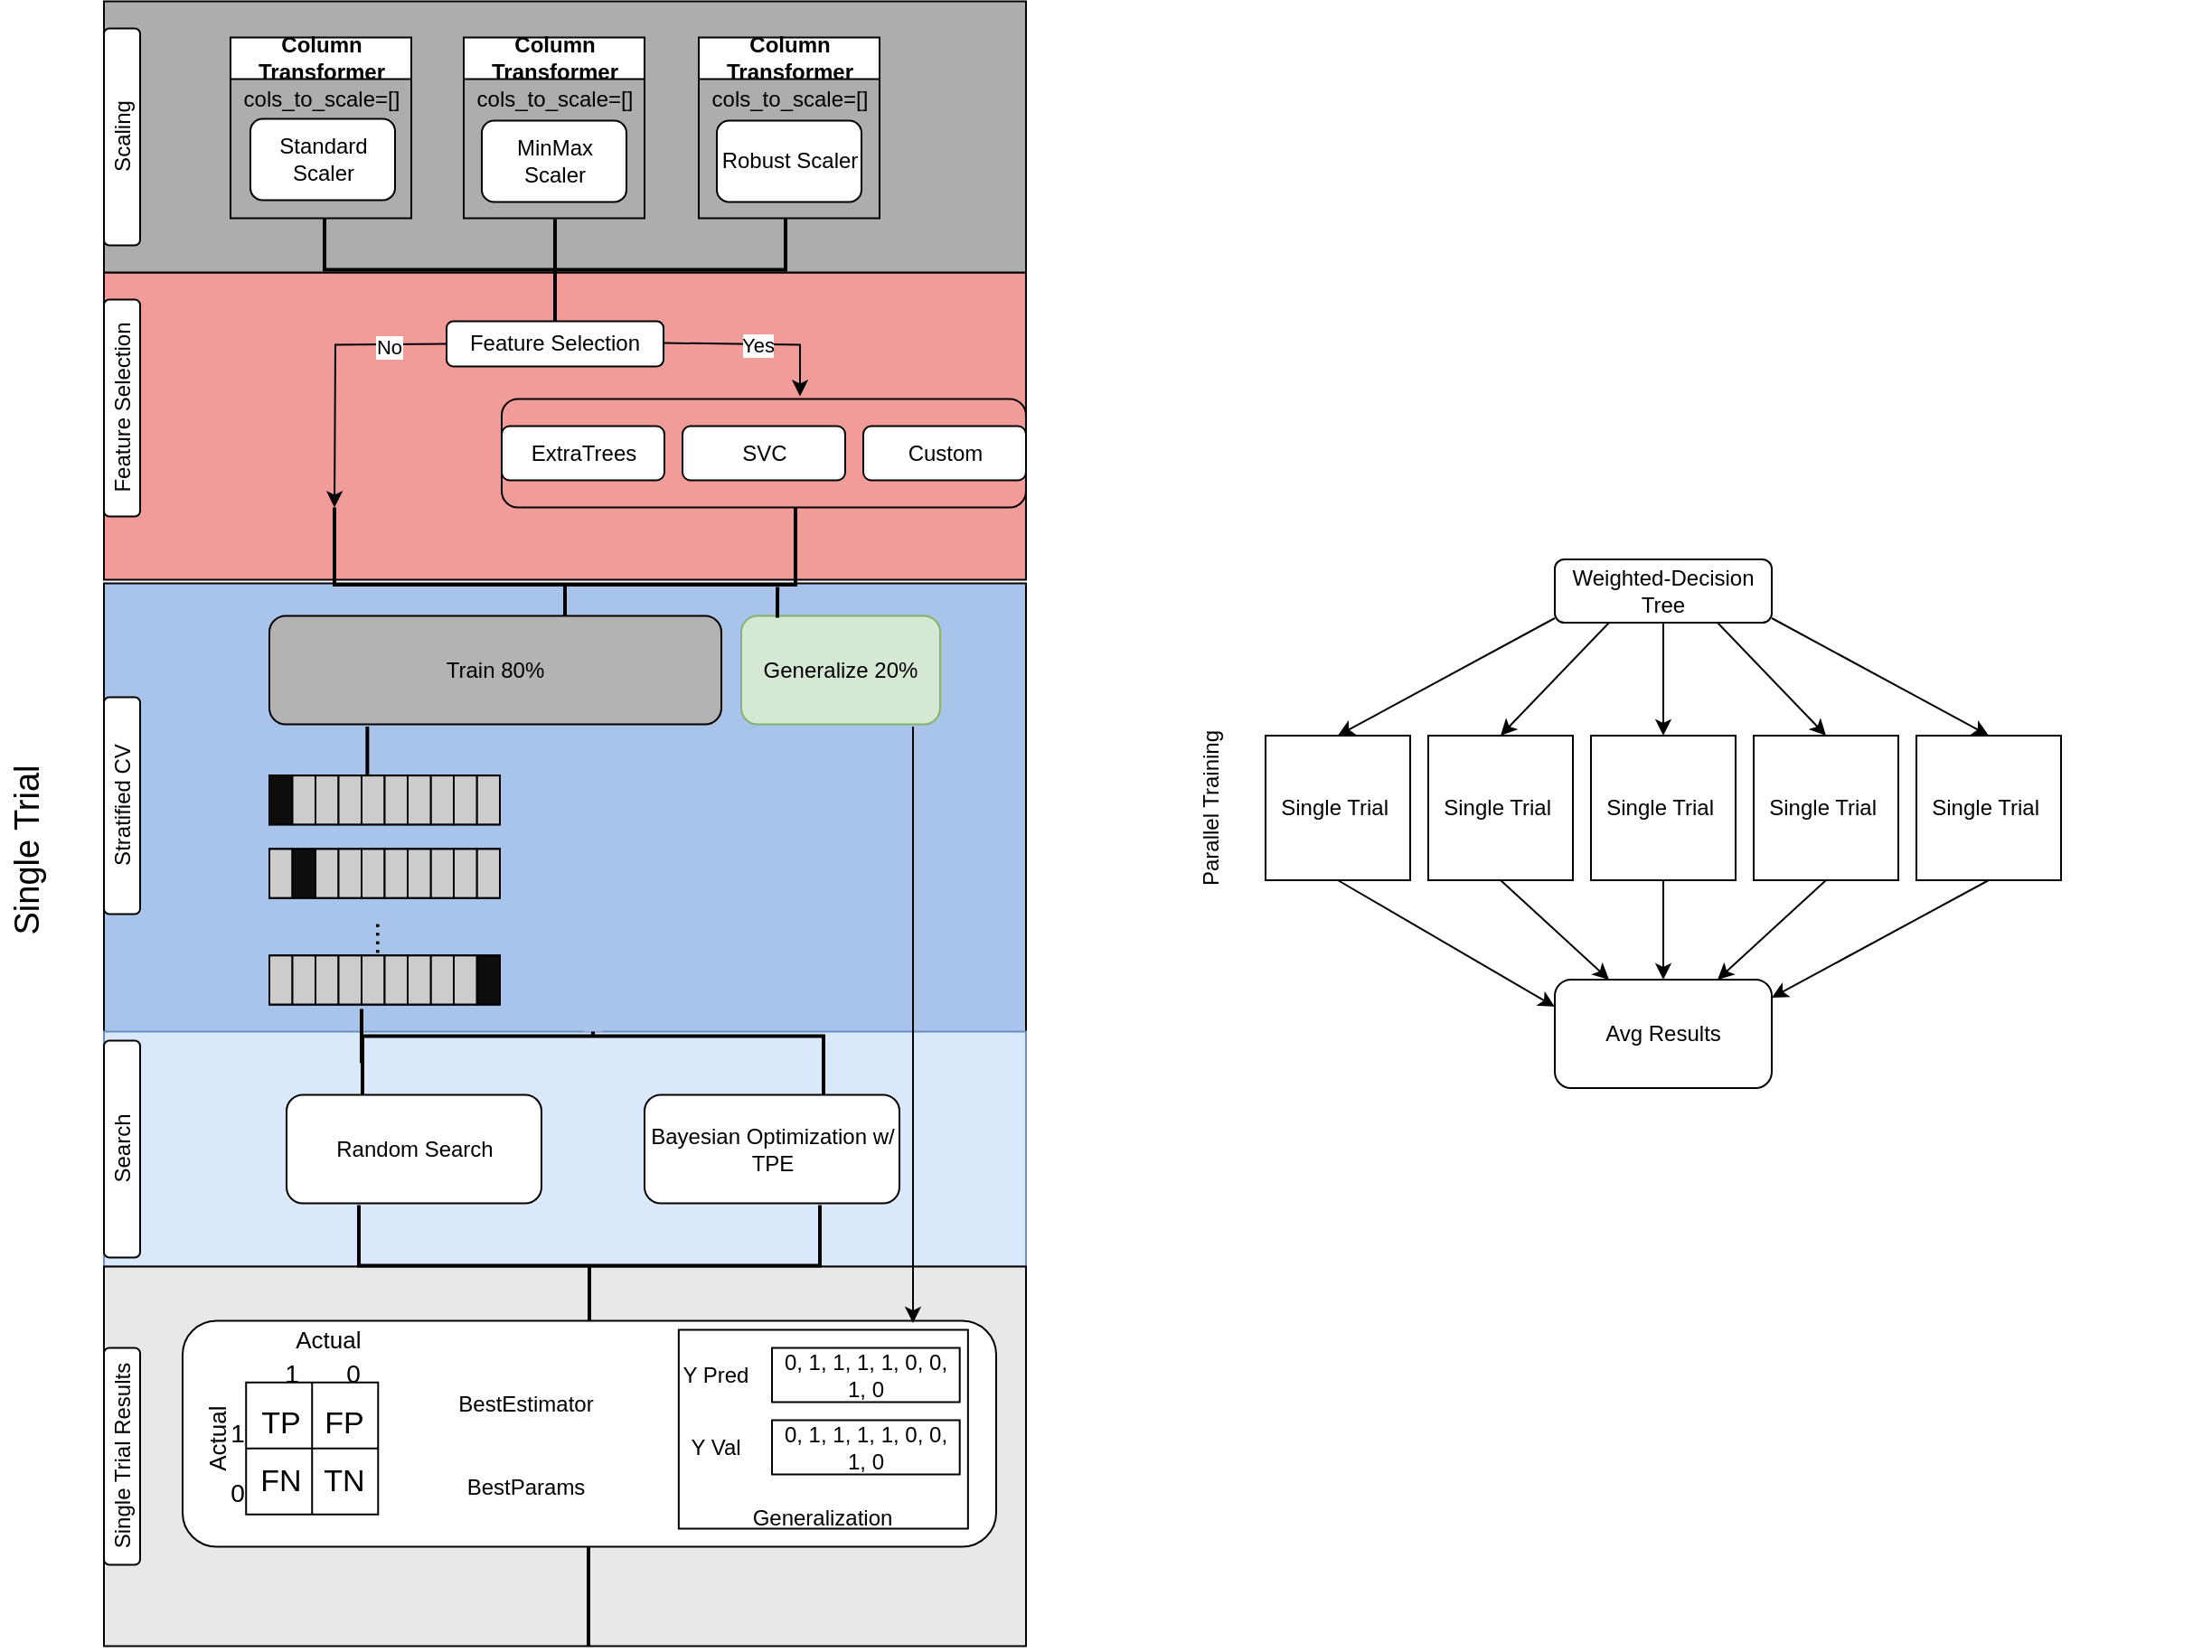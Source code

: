 <mxfile version="21.2.9" type="device">
  <diagram name="Page-1" id="2YBvvXClWsGukQMizWep">
    <mxGraphModel dx="1306" dy="1936" grid="1" gridSize="10" guides="1" tooltips="1" connect="1" arrows="1" fold="1" page="1" pageScale="1" pageWidth="850" pageHeight="1100" math="0" shadow="0">
      <root>
        <mxCell id="0" />
        <mxCell id="1" parent="0" />
        <mxCell id="HS1r75xV8W8orcubCvqb-277" value="" style="group;movable=1;resizable=1;rotatable=1;deletable=1;editable=1;locked=0;connectable=1;" parent="1" vertex="1" connectable="0">
          <mxGeometry x="120" y="-51.25" width="1222.5" height="910" as="geometry" />
        </mxCell>
        <mxCell id="HS1r75xV8W8orcubCvqb-6" value="" style="rounded=0;whiteSpace=wrap;html=1;fillColor=#A9C4EB;movable=1;resizable=1;rotatable=1;deletable=1;editable=1;locked=0;connectable=1;" parent="HS1r75xV8W8orcubCvqb-277" vertex="1">
          <mxGeometry x="57.5" y="322" width="510" height="250" as="geometry" />
        </mxCell>
        <mxCell id="HS1r75xV8W8orcubCvqb-5" value="" style="rounded=0;whiteSpace=wrap;html=1;fillColor=#F19C99;movable=1;resizable=1;rotatable=1;deletable=1;editable=1;locked=0;connectable=1;" parent="HS1r75xV8W8orcubCvqb-277" vertex="1">
          <mxGeometry x="57.5" y="150" width="510" height="170" as="geometry" />
        </mxCell>
        <mxCell id="HS1r75xV8W8orcubCvqb-1" value="" style="rounded=0;whiteSpace=wrap;html=1;fillColor=#ADADAD;movable=1;resizable=1;rotatable=1;deletable=1;editable=1;locked=0;connectable=1;" parent="HS1r75xV8W8orcubCvqb-277" vertex="1">
          <mxGeometry x="57.5" width="510" height="150" as="geometry" />
        </mxCell>
        <mxCell id="HS1r75xV8W8orcubCvqb-4" value="Scaling" style="rounded=1;whiteSpace=wrap;html=1;rotation=-90;movable=1;resizable=1;rotatable=1;deletable=1;editable=1;locked=0;connectable=1;" parent="HS1r75xV8W8orcubCvqb-277" vertex="1">
          <mxGeometry x="7.5" y="65" width="120" height="20" as="geometry" />
        </mxCell>
        <mxCell id="HS1r75xV8W8orcubCvqb-7" value="" style="rounded=0;whiteSpace=wrap;html=1;fillColor=#dae8fc;strokeColor=#6c8ebf;movable=1;resizable=1;rotatable=1;deletable=1;editable=1;locked=0;connectable=1;" parent="HS1r75xV8W8orcubCvqb-277" vertex="1">
          <mxGeometry x="57.5" y="570" width="510" height="130" as="geometry" />
        </mxCell>
        <mxCell id="HS1r75xV8W8orcubCvqb-8" value="" style="rounded=0;whiteSpace=wrap;html=1;fillColor=#E8E8E8;movable=1;resizable=1;rotatable=1;deletable=1;editable=1;locked=0;connectable=1;" parent="HS1r75xV8W8orcubCvqb-277" vertex="1">
          <mxGeometry x="57.5" y="700" width="510" height="210" as="geometry" />
        </mxCell>
        <mxCell id="HS1r75xV8W8orcubCvqb-9" value="Search" style="rounded=1;whiteSpace=wrap;html=1;rotation=-90;movable=1;resizable=1;rotatable=1;deletable=1;editable=1;locked=0;connectable=1;" parent="HS1r75xV8W8orcubCvqb-277" vertex="1">
          <mxGeometry x="7.5" y="625" width="120" height="20" as="geometry" />
        </mxCell>
        <mxCell id="HS1r75xV8W8orcubCvqb-10" value="Stratified CV" style="rounded=1;whiteSpace=wrap;html=1;rotation=-90;movable=1;resizable=1;rotatable=1;deletable=1;editable=1;locked=0;connectable=1;" parent="HS1r75xV8W8orcubCvqb-277" vertex="1">
          <mxGeometry x="7.5" y="435" width="120" height="20" as="geometry" />
        </mxCell>
        <mxCell id="HS1r75xV8W8orcubCvqb-11" value="Feature Selection" style="rounded=1;whiteSpace=wrap;html=1;rotation=-90;movable=1;resizable=1;rotatable=1;deletable=1;editable=1;locked=0;connectable=1;" parent="HS1r75xV8W8orcubCvqb-277" vertex="1">
          <mxGeometry x="7.5" y="215" width="120" height="20" as="geometry" />
        </mxCell>
        <mxCell id="HS1r75xV8W8orcubCvqb-12" value="Single Trial Results" style="rounded=1;whiteSpace=wrap;html=1;rotation=-90;movable=1;resizable=1;rotatable=1;deletable=1;editable=1;locked=0;connectable=1;" parent="HS1r75xV8W8orcubCvqb-277" vertex="1">
          <mxGeometry x="7.5" y="795" width="120" height="20" as="geometry" />
        </mxCell>
        <mxCell id="HS1r75xV8W8orcubCvqb-34" value="" style="group;movable=1;resizable=1;rotatable=1;deletable=1;editable=1;locked=0;connectable=1;" parent="HS1r75xV8W8orcubCvqb-277" vertex="1" connectable="0">
          <mxGeometry x="127.5" y="20" width="359" height="100" as="geometry" />
        </mxCell>
        <mxCell id="HS1r75xV8W8orcubCvqb-20" value="Column Transformer" style="swimlane;whiteSpace=wrap;html=1;movable=1;resizable=1;rotatable=1;deletable=1;editable=1;locked=0;connectable=1;" parent="HS1r75xV8W8orcubCvqb-34" vertex="1">
          <mxGeometry x="129" width="100" height="100" as="geometry" />
        </mxCell>
        <mxCell id="HS1r75xV8W8orcubCvqb-21" value="cols_to_scale=[]" style="text;html=1;strokeColor=none;fillColor=none;align=center;verticalAlign=middle;whiteSpace=wrap;rounded=0;movable=1;resizable=1;rotatable=1;deletable=1;editable=1;locked=0;connectable=1;" parent="HS1r75xV8W8orcubCvqb-20" vertex="1">
          <mxGeometry x="5" y="19" width="90" height="30" as="geometry" />
        </mxCell>
        <mxCell id="HS1r75xV8W8orcubCvqb-22" value="MinMax Scaler" style="rounded=1;whiteSpace=wrap;html=1;movable=1;resizable=1;rotatable=1;deletable=1;editable=1;locked=0;connectable=1;" parent="HS1r75xV8W8orcubCvqb-20" vertex="1">
          <mxGeometry x="10" y="46" width="80" height="45" as="geometry" />
        </mxCell>
        <mxCell id="HS1r75xV8W8orcubCvqb-32" value="" style="group;movable=1;resizable=1;rotatable=1;deletable=1;editable=1;locked=0;connectable=1;" parent="HS1r75xV8W8orcubCvqb-34" vertex="1" connectable="0">
          <mxGeometry x="259" width="100" height="100" as="geometry" />
        </mxCell>
        <mxCell id="HS1r75xV8W8orcubCvqb-23" value="Column Transformer" style="swimlane;whiteSpace=wrap;html=1;movable=1;resizable=1;rotatable=1;deletable=1;editable=1;locked=0;connectable=1;" parent="HS1r75xV8W8orcubCvqb-32" vertex="1">
          <mxGeometry width="100" height="100" as="geometry" />
        </mxCell>
        <mxCell id="HS1r75xV8W8orcubCvqb-24" value="cols_to_scale=[]" style="text;html=1;strokeColor=none;fillColor=none;align=center;verticalAlign=middle;whiteSpace=wrap;rounded=0;movable=1;resizable=1;rotatable=1;deletable=1;editable=1;locked=0;connectable=1;" parent="HS1r75xV8W8orcubCvqb-23" vertex="1">
          <mxGeometry x="5" y="19" width="90" height="30" as="geometry" />
        </mxCell>
        <mxCell id="HS1r75xV8W8orcubCvqb-25" value="Robust Scaler" style="rounded=1;whiteSpace=wrap;html=1;movable=1;resizable=1;rotatable=1;deletable=1;editable=1;locked=0;connectable=1;" parent="HS1r75xV8W8orcubCvqb-32" vertex="1">
          <mxGeometry x="10" y="46" width="80" height="45" as="geometry" />
        </mxCell>
        <mxCell id="HS1r75xV8W8orcubCvqb-33" value="" style="group;movable=1;resizable=1;rotatable=1;deletable=1;editable=1;locked=0;connectable=1;" parent="HS1r75xV8W8orcubCvqb-34" vertex="1" connectable="0">
          <mxGeometry width="100" height="100" as="geometry" />
        </mxCell>
        <mxCell id="HS1r75xV8W8orcubCvqb-13" value="Column Transformer" style="swimlane;whiteSpace=wrap;html=1;movable=1;resizable=1;rotatable=1;deletable=1;editable=1;locked=0;connectable=1;" parent="HS1r75xV8W8orcubCvqb-33" vertex="1">
          <mxGeometry width="100" height="100" as="geometry" />
        </mxCell>
        <mxCell id="HS1r75xV8W8orcubCvqb-16" value="cols_to_scale=[]" style="text;html=1;strokeColor=none;fillColor=none;align=center;verticalAlign=middle;whiteSpace=wrap;rounded=0;movable=1;resizable=1;rotatable=1;deletable=1;editable=1;locked=0;connectable=1;" parent="HS1r75xV8W8orcubCvqb-13" vertex="1">
          <mxGeometry x="5" y="19" width="90" height="30" as="geometry" />
        </mxCell>
        <mxCell id="HS1r75xV8W8orcubCvqb-17" value="Standard Scaler" style="rounded=1;whiteSpace=wrap;html=1;movable=1;resizable=1;rotatable=1;deletable=1;editable=1;locked=0;connectable=1;" parent="HS1r75xV8W8orcubCvqb-33" vertex="1">
          <mxGeometry x="11" y="45" width="80" height="45" as="geometry" />
        </mxCell>
        <mxCell id="HS1r75xV8W8orcubCvqb-47" value="" style="group;movable=1;resizable=1;rotatable=1;deletable=1;editable=1;locked=0;connectable=1;" parent="HS1r75xV8W8orcubCvqb-277" vertex="1" connectable="0">
          <mxGeometry x="179.5" y="120" width="255" height="57" as="geometry" />
        </mxCell>
        <mxCell id="HS1r75xV8W8orcubCvqb-38" value="" style="strokeWidth=2;html=1;shape=mxgraph.flowchart.annotation_2;align=left;labelPosition=right;pointerEvents=1;rotation=-90;movable=1;resizable=1;rotatable=1;deletable=1;editable=1;locked=0;connectable=1;" parent="HS1r75xV8W8orcubCvqb-47" vertex="1">
          <mxGeometry x="99" y="-99" width="57" height="255" as="geometry" />
        </mxCell>
        <mxCell id="HS1r75xV8W8orcubCvqb-46" value="" style="line;strokeWidth=2;rotatable=1;dashed=0;labelPosition=right;align=left;verticalAlign=middle;spacingTop=0;spacingLeft=6;points=[];portConstraint=eastwest;direction=south;movable=1;resizable=1;deletable=1;editable=1;locked=0;connectable=1;" parent="HS1r75xV8W8orcubCvqb-47" vertex="1">
          <mxGeometry x="122.5" y="0.5" width="10" height="29.5" as="geometry" />
        </mxCell>
        <mxCell id="HS1r75xV8W8orcubCvqb-48" value="Feature Selection" style="rounded=1;whiteSpace=wrap;html=1;movable=1;resizable=1;rotatable=1;deletable=1;editable=1;locked=0;connectable=1;" parent="HS1r75xV8W8orcubCvqb-277" vertex="1">
          <mxGeometry x="247" y="177" width="120" height="25" as="geometry" />
        </mxCell>
        <mxCell id="HS1r75xV8W8orcubCvqb-92" value="" style="group;movable=1;resizable=1;rotatable=1;deletable=1;editable=1;locked=0;connectable=1;" parent="HS1r75xV8W8orcubCvqb-277" vertex="1" connectable="0">
          <mxGeometry x="277.5" y="220" width="290" height="60" as="geometry" />
        </mxCell>
        <mxCell id="HS1r75xV8W8orcubCvqb-91" value="" style="rounded=1;whiteSpace=wrap;html=1;fillColor=none;movable=1;resizable=1;rotatable=1;deletable=1;editable=1;locked=0;connectable=1;" parent="HS1r75xV8W8orcubCvqb-92" vertex="1">
          <mxGeometry width="290" height="60" as="geometry" />
        </mxCell>
        <mxCell id="HS1r75xV8W8orcubCvqb-87" value="" style="group;movable=1;resizable=1;rotatable=1;deletable=1;editable=1;locked=0;connectable=1;" parent="HS1r75xV8W8orcubCvqb-92" vertex="1" connectable="0">
          <mxGeometry y="15" width="290" height="30" as="geometry" />
        </mxCell>
        <mxCell id="HS1r75xV8W8orcubCvqb-79" value="ExtraTrees" style="rounded=1;whiteSpace=wrap;html=1;movable=1;resizable=1;rotatable=1;deletable=1;editable=1;locked=0;connectable=1;" parent="HS1r75xV8W8orcubCvqb-87" vertex="1">
          <mxGeometry width="90" height="30" as="geometry" />
        </mxCell>
        <mxCell id="HS1r75xV8W8orcubCvqb-83" value="SVC" style="rounded=1;whiteSpace=wrap;html=1;movable=1;resizable=1;rotatable=1;deletable=1;editable=1;locked=0;connectable=1;" parent="HS1r75xV8W8orcubCvqb-87" vertex="1">
          <mxGeometry x="100" width="90" height="30" as="geometry" />
        </mxCell>
        <mxCell id="HS1r75xV8W8orcubCvqb-86" value="Custom" style="rounded=1;whiteSpace=wrap;html=1;movable=1;resizable=1;rotatable=1;deletable=1;editable=1;locked=0;connectable=1;" parent="HS1r75xV8W8orcubCvqb-87" vertex="1">
          <mxGeometry x="200" width="90" height="30" as="geometry" />
        </mxCell>
        <mxCell id="HS1r75xV8W8orcubCvqb-100" value="" style="endArrow=classic;html=1;rounded=0;exitX=0;exitY=0.5;exitDx=0;exitDy=0;entryX=1;entryY=0;entryDx=0;entryDy=0;entryPerimeter=0;movable=1;resizable=1;rotatable=1;deletable=1;editable=1;locked=0;connectable=1;" parent="HS1r75xV8W8orcubCvqb-277" source="HS1r75xV8W8orcubCvqb-48" target="HS1r75xV8W8orcubCvqb-98" edge="1">
          <mxGeometry relative="1" as="geometry">
            <mxPoint x="347.5" y="360" as="sourcePoint" />
            <mxPoint x="447.5" y="360" as="targetPoint" />
            <Array as="points">
              <mxPoint x="185.5" y="190" />
            </Array>
          </mxGeometry>
        </mxCell>
        <mxCell id="HS1r75xV8W8orcubCvqb-104" value="No" style="edgeLabel;html=1;align=center;verticalAlign=middle;resizable=1;points=[];movable=1;rotatable=1;deletable=1;editable=1;locked=0;connectable=1;" parent="HS1r75xV8W8orcubCvqb-100" vertex="1" connectable="0">
          <mxGeometry x="-0.571" y="1" relative="1" as="geometry">
            <mxPoint as="offset" />
          </mxGeometry>
        </mxCell>
        <mxCell id="HS1r75xV8W8orcubCvqb-102" value="" style="endArrow=classic;html=1;rounded=0;entryX=0.569;entryY=-0.025;entryDx=0;entryDy=0;entryPerimeter=0;movable=1;resizable=1;rotatable=1;deletable=1;editable=1;locked=0;connectable=1;" parent="HS1r75xV8W8orcubCvqb-277" target="HS1r75xV8W8orcubCvqb-91" edge="1">
          <mxGeometry relative="1" as="geometry">
            <mxPoint x="367" y="189" as="sourcePoint" />
            <mxPoint x="467" y="189" as="targetPoint" />
            <Array as="points">
              <mxPoint x="442.5" y="190" />
            </Array>
          </mxGeometry>
        </mxCell>
        <mxCell id="HS1r75xV8W8orcubCvqb-103" value="Yes" style="edgeLabel;resizable=1;html=1;align=center;verticalAlign=middle;movable=1;rotatable=1;deletable=1;editable=1;locked=0;connectable=1;" parent="HS1r75xV8W8orcubCvqb-102" connectable="0" vertex="1">
          <mxGeometry relative="1" as="geometry" />
        </mxCell>
        <mxCell id="HS1r75xV8W8orcubCvqb-218" value="Test" style="text;html=1;strokeColor=none;fillColor=none;align=center;verticalAlign=middle;whiteSpace=wrap;rounded=0;movable=1;resizable=1;rotatable=1;deletable=1;editable=1;locked=0;connectable=1;" parent="HS1r75xV8W8orcubCvqb-277" vertex="1">
          <mxGeometry x="207.5" y="330" width="60" height="30" as="geometry" />
        </mxCell>
        <mxCell id="HS1r75xV8W8orcubCvqb-227" value="" style="group;movable=1;resizable=1;rotatable=1;deletable=1;editable=1;locked=0;connectable=1;" parent="HS1r75xV8W8orcubCvqb-277" vertex="1" connectable="0">
          <mxGeometry x="158.5" y="548" width="339" height="152" as="geometry" />
        </mxCell>
        <mxCell id="HS1r75xV8W8orcubCvqb-224" value="" style="strokeWidth=2;html=1;shape=mxgraph.flowchart.annotation_2;align=left;labelPosition=right;pointerEvents=1;rotation=-90;direction=west;movable=1;resizable=1;rotatable=1;deletable=1;editable=1;locked=0;connectable=1;" parent="HS1r75xV8W8orcubCvqb-227" vertex="1">
          <mxGeometry x="137" y="-103" width="65" height="255" as="geometry" />
        </mxCell>
        <mxCell id="HS1r75xV8W8orcubCvqb-225" value="Random Search" style="rounded=1;whiteSpace=wrap;html=1;movable=1;resizable=1;rotatable=1;deletable=1;editable=1;locked=0;connectable=1;" parent="HS1r75xV8W8orcubCvqb-227" vertex="1">
          <mxGeometry y="57" width="141" height="60" as="geometry" />
        </mxCell>
        <mxCell id="HS1r75xV8W8orcubCvqb-226" value="Bayesian Optimization w/ TPE" style="rounded=1;whiteSpace=wrap;html=1;movable=1;resizable=1;rotatable=1;deletable=1;editable=1;locked=0;connectable=1;" parent="HS1r75xV8W8orcubCvqb-227" vertex="1">
          <mxGeometry x="198" y="57" width="141" height="60" as="geometry" />
        </mxCell>
        <mxCell id="HS1r75xV8W8orcubCvqb-438" value="" style="endArrow=none;html=1;rounded=0;strokeWidth=2;" parent="HS1r75xV8W8orcubCvqb-227" edge="1">
          <mxGeometry width="50" height="50" relative="1" as="geometry">
            <mxPoint x="41.5" y="39.5" as="sourcePoint" />
            <mxPoint x="41.5" y="9.5" as="targetPoint" />
          </mxGeometry>
        </mxCell>
        <mxCell id="HS1r75xV8W8orcubCvqb-228" value="" style="strokeWidth=2;html=1;shape=mxgraph.flowchart.annotation_2;align=left;labelPosition=right;pointerEvents=1;rotation=-90;direction=east;movable=1;resizable=1;rotatable=1;deletable=1;editable=1;locked=0;connectable=1;" parent="HS1r75xV8W8orcubCvqb-277" vertex="1">
          <mxGeometry x="292.5" y="572" width="67" height="255" as="geometry" />
        </mxCell>
        <mxCell id="HS1r75xV8W8orcubCvqb-240" value="" style="group;movable=1;resizable=1;rotatable=1;deletable=1;editable=1;locked=0;connectable=1;" parent="HS1r75xV8W8orcubCvqb-277" vertex="1" connectable="0">
          <mxGeometry x="101" y="730" width="450" height="140" as="geometry" />
        </mxCell>
        <mxCell id="HS1r75xV8W8orcubCvqb-239" value="" style="rounded=1;whiteSpace=wrap;html=1;movable=1;resizable=1;rotatable=1;deletable=1;editable=1;locked=0;connectable=1;" parent="HS1r75xV8W8orcubCvqb-240" vertex="1">
          <mxGeometry width="450" height="125" as="geometry" />
        </mxCell>
        <mxCell id="HS1r75xV8W8orcubCvqb-238" value="" style="group;movable=1;resizable=1;rotatable=1;deletable=1;editable=1;locked=0;connectable=1;" parent="HS1r75xV8W8orcubCvqb-240" vertex="1" connectable="0">
          <mxGeometry x="25.962" y="10.15" width="398.077" height="120" as="geometry" />
        </mxCell>
        <mxCell id="HS1r75xV8W8orcubCvqb-236" value="BestEstimator" style="text;html=1;strokeColor=none;fillColor=none;align=center;verticalAlign=middle;whiteSpace=wrap;rounded=0;movable=1;resizable=1;rotatable=1;deletable=1;editable=1;locked=0;connectable=1;" parent="HS1r75xV8W8orcubCvqb-238" vertex="1">
          <mxGeometry x="138.46" y="21.1" width="51.923" height="30" as="geometry" />
        </mxCell>
        <mxCell id="HS1r75xV8W8orcubCvqb-237" value="BestParams" style="text;html=1;strokeColor=none;fillColor=none;align=center;verticalAlign=middle;whiteSpace=wrap;rounded=0;movable=1;resizable=1;rotatable=1;deletable=1;editable=1;locked=0;connectable=1;" parent="HS1r75xV8W8orcubCvqb-238" vertex="1">
          <mxGeometry x="138.465" y="67.34" width="51.923" height="30" as="geometry" />
        </mxCell>
        <mxCell id="HS1r75xV8W8orcubCvqb-295" value="" style="group;movable=1;resizable=1;rotatable=1;deletable=1;editable=1;locked=0;connectable=1;" parent="HS1r75xV8W8orcubCvqb-238" vertex="1" connectable="0">
          <mxGeometry x="-26.962" y="-15.16" width="110" height="112.5" as="geometry" />
        </mxCell>
        <mxCell id="HS1r75xV8W8orcubCvqb-280" value="" style="whiteSpace=wrap;html=1;aspect=fixed;movable=1;resizable=1;rotatable=1;deletable=1;editable=1;locked=0;connectable=1;" parent="HS1r75xV8W8orcubCvqb-295" vertex="1">
          <mxGeometry x="36.119" y="39.13" width="73.02" height="73.02" as="geometry" />
        </mxCell>
        <mxCell id="HS1r75xV8W8orcubCvqb-281" value="" style="endArrow=none;html=1;rounded=0;exitX=0.5;exitY=1;exitDx=0;exitDy=0;entryX=0.5;entryY=0;entryDx=0;entryDy=0;movable=1;resizable=1;rotatable=1;deletable=1;editable=1;locked=0;connectable=1;" parent="HS1r75xV8W8orcubCvqb-295" source="HS1r75xV8W8orcubCvqb-280" target="HS1r75xV8W8orcubCvqb-280" edge="1">
          <mxGeometry width="50" height="50" relative="1" as="geometry">
            <mxPoint x="88.657" y="156.522" as="sourcePoint" />
            <mxPoint x="174.03" y="91.304" as="targetPoint" />
          </mxGeometry>
        </mxCell>
        <mxCell id="HS1r75xV8W8orcubCvqb-283" value="" style="endArrow=none;html=1;rounded=0;exitX=0;exitY=0.5;exitDx=0;exitDy=0;entryX=1;entryY=0.5;entryDx=0;entryDy=0;movable=1;resizable=1;rotatable=1;deletable=1;editable=1;locked=0;connectable=1;" parent="HS1r75xV8W8orcubCvqb-295" source="HS1r75xV8W8orcubCvqb-280" target="HS1r75xV8W8orcubCvqb-280" edge="1">
          <mxGeometry width="50" height="50" relative="1" as="geometry">
            <mxPoint x="49.254" y="189.13" as="sourcePoint" />
            <mxPoint x="82.09" y="156.522" as="targetPoint" />
          </mxGeometry>
        </mxCell>
        <mxCell id="HS1r75xV8W8orcubCvqb-284" value="&lt;font style=&quot;font-size: 17px;&quot;&gt;TN&lt;/font&gt;" style="text;html=1;strokeColor=none;fillColor=none;align=center;verticalAlign=middle;whiteSpace=wrap;rounded=0;movable=1;resizable=1;rotatable=1;deletable=1;editable=1;locked=0;connectable=1;" parent="HS1r75xV8W8orcubCvqb-295" vertex="1">
          <mxGeometry x="70.597" y="84.783" width="39.403" height="19.565" as="geometry" />
        </mxCell>
        <mxCell id="HS1r75xV8W8orcubCvqb-285" value="&lt;font style=&quot;font-size: 17px;&quot;&gt;FN&lt;/font&gt;" style="text;html=1;strokeColor=none;fillColor=none;align=center;verticalAlign=middle;whiteSpace=wrap;rounded=0;movable=1;resizable=1;rotatable=1;deletable=1;editable=1;locked=0;connectable=1;" parent="HS1r75xV8W8orcubCvqb-295" vertex="1">
          <mxGeometry x="36.119" y="84.783" width="39.403" height="19.565" as="geometry" />
        </mxCell>
        <mxCell id="HS1r75xV8W8orcubCvqb-286" value="&lt;font style=&quot;font-size: 17px;&quot;&gt;FP&lt;/font&gt;" style="text;html=1;strokeColor=none;fillColor=none;align=center;verticalAlign=middle;whiteSpace=wrap;rounded=0;movable=1;resizable=1;rotatable=1;deletable=1;editable=1;locked=0;connectable=1;" parent="HS1r75xV8W8orcubCvqb-295" vertex="1">
          <mxGeometry x="70.597" y="52.174" width="39.403" height="19.565" as="geometry" />
        </mxCell>
        <mxCell id="HS1r75xV8W8orcubCvqb-287" value="&lt;font style=&quot;font-size: 17px;&quot;&gt;TP&lt;/font&gt;" style="text;html=1;strokeColor=none;fillColor=none;align=center;verticalAlign=middle;whiteSpace=wrap;rounded=0;movable=1;resizable=1;rotatable=1;deletable=1;editable=1;locked=0;connectable=1;" parent="HS1r75xV8W8orcubCvqb-295" vertex="1">
          <mxGeometry x="36.119" y="52.174" width="39.403" height="19.565" as="geometry" />
        </mxCell>
        <mxCell id="HS1r75xV8W8orcubCvqb-289" value="&lt;font style=&quot;font-size: 14px;&quot;&gt;1&lt;/font&gt;" style="text;html=1;align=center;verticalAlign=middle;resizable=1;points=[];autosize=1;strokeColor=none;fillColor=none;movable=1;rotatable=1;deletable=1;editable=1;locked=0;connectable=1;" parent="HS1r75xV8W8orcubCvqb-295" vertex="1">
          <mxGeometry x="45.97" y="19.565" width="30" height="30" as="geometry" />
        </mxCell>
        <mxCell id="HS1r75xV8W8orcubCvqb-290" value="&lt;font style=&quot;font-size: 14px;&quot;&gt;0&lt;/font&gt;" style="text;html=1;align=center;verticalAlign=middle;resizable=1;points=[];autosize=1;strokeColor=none;fillColor=none;movable=1;rotatable=1;deletable=1;editable=1;locked=0;connectable=1;" parent="HS1r75xV8W8orcubCvqb-295" vertex="1">
          <mxGeometry x="80.448" y="19.565" width="30" height="30" as="geometry" />
        </mxCell>
        <mxCell id="HS1r75xV8W8orcubCvqb-291" value="&lt;font style=&quot;font-size: 14px;&quot;&gt;0&lt;/font&gt;" style="text;html=1;align=center;verticalAlign=middle;resizable=1;points=[];autosize=1;strokeColor=none;fillColor=none;movable=1;rotatable=1;deletable=1;editable=1;locked=0;connectable=1;" parent="HS1r75xV8W8orcubCvqb-295" vertex="1">
          <mxGeometry x="16.418" y="84.783" width="30" height="30" as="geometry" />
        </mxCell>
        <mxCell id="HS1r75xV8W8orcubCvqb-292" value="&lt;font style=&quot;font-size: 14px;&quot;&gt;1&lt;/font&gt;" style="text;html=1;align=center;verticalAlign=middle;resizable=1;points=[];autosize=1;strokeColor=none;fillColor=none;movable=1;rotatable=1;deletable=1;editable=1;locked=0;connectable=1;" parent="HS1r75xV8W8orcubCvqb-295" vertex="1">
          <mxGeometry x="16.418" y="52.174" width="30" height="30" as="geometry" />
        </mxCell>
        <mxCell id="HS1r75xV8W8orcubCvqb-293" value="&lt;font style=&quot;font-size: 13px;&quot;&gt;Actual&amp;nbsp;&lt;/font&gt;" style="text;html=1;align=center;verticalAlign=middle;resizable=1;points=[];autosize=1;strokeColor=none;fillColor=none;movable=1;rotatable=1;deletable=1;editable=1;locked=0;connectable=1;" parent="HS1r75xV8W8orcubCvqb-295" vertex="1">
          <mxGeometry x="52.537" width="60" height="30" as="geometry" />
        </mxCell>
        <mxCell id="HS1r75xV8W8orcubCvqb-294" value="&lt;font style=&quot;font-size: 13px;&quot;&gt;Actual&lt;/font&gt;" style="text;html=1;align=center;verticalAlign=middle;resizable=1;points=[];autosize=1;strokeColor=none;fillColor=none;rotation=-90;movable=1;rotatable=1;deletable=1;editable=1;locked=0;connectable=1;" parent="HS1r75xV8W8orcubCvqb-295" vertex="1">
          <mxGeometry x="-9.851" y="55.435" width="60" height="30" as="geometry" />
        </mxCell>
        <mxCell id="HS1r75xV8W8orcubCvqb-432" value="" style="group" parent="HS1r75xV8W8orcubCvqb-240" vertex="1" connectable="0">
          <mxGeometry x="268.999" y="5" width="165.421" height="120" as="geometry" />
        </mxCell>
        <mxCell id="HS1r75xV8W8orcubCvqb-429" value="" style="rounded=0;whiteSpace=wrap;html=1;" parent="HS1r75xV8W8orcubCvqb-432" vertex="1">
          <mxGeometry x="5.421" width="160" height="110" as="geometry" />
        </mxCell>
        <mxCell id="HS1r75xV8W8orcubCvqb-233" value="0, 1, 1, 1, 1, 0, 0, 1, 0" style="rounded=0;whiteSpace=wrap;html=1;movable=1;resizable=1;rotatable=1;deletable=1;editable=1;locked=0;connectable=1;" parent="HS1r75xV8W8orcubCvqb-432" vertex="1">
          <mxGeometry x="57.003" y="50" width="103.846" height="30" as="geometry" />
        </mxCell>
        <mxCell id="HS1r75xV8W8orcubCvqb-232" value="Y Val" style="text;html=1;strokeColor=none;fillColor=none;align=center;verticalAlign=middle;whiteSpace=wrap;rounded=0;movable=1;resizable=1;rotatable=1;deletable=1;editable=1;locked=0;connectable=1;" parent="HS1r75xV8W8orcubCvqb-432" vertex="1">
          <mxGeometry y="50" width="51.923" height="30" as="geometry" />
        </mxCell>
        <mxCell id="HS1r75xV8W8orcubCvqb-230" value="Y Pred" style="text;html=1;strokeColor=none;fillColor=none;align=center;verticalAlign=middle;whiteSpace=wrap;rounded=0;movable=1;resizable=1;rotatable=1;deletable=1;editable=1;locked=0;connectable=1;" parent="HS1r75xV8W8orcubCvqb-432" vertex="1">
          <mxGeometry y="10" width="51.923" height="30" as="geometry" />
        </mxCell>
        <mxCell id="HS1r75xV8W8orcubCvqb-231" value="0, 1, 1, 1, 1, 0, 0, 1, 0" style="rounded=0;whiteSpace=wrap;html=1;movable=1;resizable=1;rotatable=1;deletable=1;editable=1;locked=0;connectable=1;" parent="HS1r75xV8W8orcubCvqb-432" vertex="1">
          <mxGeometry x="57.003" y="10" width="103.846" height="30" as="geometry" />
        </mxCell>
        <mxCell id="HS1r75xV8W8orcubCvqb-431" value="Generalization" style="text;html=1;strokeColor=none;fillColor=none;align=center;verticalAlign=middle;whiteSpace=wrap;rounded=0;" parent="HS1r75xV8W8orcubCvqb-432" vertex="1">
          <mxGeometry x="55.421" y="89" width="60" height="30" as="geometry" />
        </mxCell>
        <mxCell id="HS1r75xV8W8orcubCvqb-241" value="" style="endArrow=none;html=1;rounded=0;strokeWidth=2;movable=1;resizable=1;rotatable=1;deletable=1;editable=1;locked=0;connectable=1;" parent="HS1r75xV8W8orcubCvqb-277" edge="1">
          <mxGeometry width="50" height="50" relative="1" as="geometry">
            <mxPoint x="325.5" y="910" as="sourcePoint" />
            <mxPoint x="325.5" y="855" as="targetPoint" />
          </mxGeometry>
        </mxCell>
        <mxCell id="HS1r75xV8W8orcubCvqb-276" value="&lt;font style=&quot;font-size: 19px;&quot;&gt;Single Trial&lt;/font&gt;" style="text;html=1;strokeColor=none;fillColor=none;align=center;verticalAlign=middle;whiteSpace=wrap;rounded=0;rotation=-90;movable=1;resizable=1;rotatable=1;deletable=1;editable=1;locked=0;connectable=1;" parent="HS1r75xV8W8orcubCvqb-277" vertex="1">
          <mxGeometry x="-52.5" y="455" width="135" height="30" as="geometry" />
        </mxCell>
        <mxCell id="HS1r75xV8W8orcubCvqb-98" value="" style="strokeWidth=2;html=1;shape=mxgraph.flowchart.annotation_2;align=left;labelPosition=right;pointerEvents=1;rotation=-90;movable=1;resizable=1;rotatable=1;deletable=1;editable=1;locked=0;connectable=1;" parent="HS1r75xV8W8orcubCvqb-277" vertex="1">
          <mxGeometry x="269.75" y="195.25" width="85.5" height="255" as="geometry" />
        </mxCell>
        <mxCell id="HS1r75xV8W8orcubCvqb-221" value="" style="group;movable=1;resizable=1;rotatable=1;deletable=1;editable=1;locked=0;connectable=1;" parent="HS1r75xV8W8orcubCvqb-277" vertex="1" connectable="0">
          <mxGeometry x="149" y="408" width="127.5" height="147" as="geometry" />
        </mxCell>
        <mxCell id="HS1r75xV8W8orcubCvqb-213" value="" style="group;movable=1;resizable=1;rotatable=1;deletable=1;editable=1;locked=0;connectable=1;" parent="HS1r75xV8W8orcubCvqb-221" vertex="1" connectable="0">
          <mxGeometry y="20.323" width="127.5" height="126.677" as="geometry" />
        </mxCell>
        <mxCell id="HS1r75xV8W8orcubCvqb-170" value="" style="group;movable=1;resizable=1;rotatable=1;deletable=1;editable=1;locked=0;connectable=1;" parent="HS1r75xV8W8orcubCvqb-213" vertex="1" connectable="0">
          <mxGeometry width="127.5" height="27.097" as="geometry" />
        </mxCell>
        <mxCell id="HS1r75xV8W8orcubCvqb-124" value="" style="group;fillColor=#dae8fc;strokeColor=#6c8ebf;container=0;movable=1;resizable=1;rotatable=1;deletable=1;editable=1;locked=0;connectable=1;" parent="HS1r75xV8W8orcubCvqb-170" vertex="1" connectable="0">
          <mxGeometry width="127.5" height="27.097" as="geometry" />
        </mxCell>
        <mxCell id="HS1r75xV8W8orcubCvqb-105" value="" style="rounded=0;whiteSpace=wrap;html=1;container=0;movable=1;resizable=1;rotatable=1;deletable=1;editable=1;locked=0;connectable=1;" parent="HS1r75xV8W8orcubCvqb-170" vertex="1">
          <mxGeometry width="127.5" height="27.097" as="geometry" />
        </mxCell>
        <mxCell id="HS1r75xV8W8orcubCvqb-111" value="" style="rounded=0;whiteSpace=wrap;html=1;container=0;fillColor=#0D0D0D;movable=1;resizable=1;rotatable=1;deletable=1;editable=1;locked=0;connectable=1;" parent="HS1r75xV8W8orcubCvqb-170" vertex="1">
          <mxGeometry width="12.75" height="27.097" as="geometry" />
        </mxCell>
        <mxCell id="HS1r75xV8W8orcubCvqb-112" value="" style="rounded=0;whiteSpace=wrap;html=1;container=0;fillColor=#CCCCCC;movable=1;resizable=1;rotatable=1;deletable=1;editable=1;locked=0;connectable=1;" parent="HS1r75xV8W8orcubCvqb-170" vertex="1">
          <mxGeometry x="12.75" width="12.75" height="27.097" as="geometry" />
        </mxCell>
        <mxCell id="HS1r75xV8W8orcubCvqb-113" value="" style="rounded=0;whiteSpace=wrap;html=1;container=0;fillColor=#CCCCCC;movable=1;resizable=1;rotatable=1;deletable=1;editable=1;locked=0;connectable=1;" parent="HS1r75xV8W8orcubCvqb-170" vertex="1">
          <mxGeometry x="25.5" width="12.75" height="27.097" as="geometry" />
        </mxCell>
        <mxCell id="HS1r75xV8W8orcubCvqb-114" value="" style="rounded=0;whiteSpace=wrap;html=1;container=0;fillColor=#CCCCCC;movable=1;resizable=1;rotatable=1;deletable=1;editable=1;locked=0;connectable=1;" parent="HS1r75xV8W8orcubCvqb-170" vertex="1">
          <mxGeometry x="89.25" width="12.75" height="27.097" as="geometry" />
        </mxCell>
        <mxCell id="HS1r75xV8W8orcubCvqb-115" value="" style="rounded=0;whiteSpace=wrap;html=1;container=0;fillColor=#CCCCCC;movable=1;resizable=1;rotatable=1;deletable=1;editable=1;locked=0;connectable=1;" parent="HS1r75xV8W8orcubCvqb-170" vertex="1">
          <mxGeometry x="51" width="12.75" height="27.097" as="geometry" />
        </mxCell>
        <mxCell id="HS1r75xV8W8orcubCvqb-116" value="" style="rounded=0;whiteSpace=wrap;html=1;container=0;fillColor=#CCCCCC;movable=1;resizable=1;rotatable=1;deletable=1;editable=1;locked=0;connectable=1;" parent="HS1r75xV8W8orcubCvqb-170" vertex="1">
          <mxGeometry x="76.5" width="12.75" height="27.097" as="geometry" />
        </mxCell>
        <mxCell id="HS1r75xV8W8orcubCvqb-117" value="" style="rounded=0;whiteSpace=wrap;html=1;container=0;fillColor=#CCCCCC;movable=1;resizable=1;rotatable=1;deletable=1;editable=1;locked=0;connectable=1;" parent="HS1r75xV8W8orcubCvqb-170" vertex="1">
          <mxGeometry x="38.25" width="12.75" height="27.097" as="geometry" />
        </mxCell>
        <mxCell id="HS1r75xV8W8orcubCvqb-118" value="" style="rounded=0;whiteSpace=wrap;html=1;container=0;fillColor=#CCCCCC;movable=1;resizable=1;rotatable=1;deletable=1;editable=1;locked=0;connectable=1;" parent="HS1r75xV8W8orcubCvqb-170" vertex="1">
          <mxGeometry x="114.75" width="12.75" height="27.097" as="geometry" />
        </mxCell>
        <mxCell id="HS1r75xV8W8orcubCvqb-119" value="" style="rounded=0;whiteSpace=wrap;html=1;container=0;fillColor=#CCCCCC;movable=1;resizable=1;rotatable=1;deletable=1;editable=1;locked=0;connectable=1;" parent="HS1r75xV8W8orcubCvqb-170" vertex="1">
          <mxGeometry x="102" width="12.75" height="27.097" as="geometry" />
        </mxCell>
        <mxCell id="HS1r75xV8W8orcubCvqb-120" value="" style="rounded=0;whiteSpace=wrap;html=1;container=0;fillColor=#CCCCCC;movable=1;resizable=1;rotatable=1;deletable=1;editable=1;locked=0;connectable=1;" parent="HS1r75xV8W8orcubCvqb-170" vertex="1">
          <mxGeometry x="63.75" width="12.75" height="27.097" as="geometry" />
        </mxCell>
        <mxCell id="HS1r75xV8W8orcubCvqb-190" value="" style="group;movable=1;resizable=1;rotatable=1;deletable=1;editable=1;locked=0;connectable=1;" parent="HS1r75xV8W8orcubCvqb-213" vertex="1" connectable="0">
          <mxGeometry y="40.645" width="127.5" height="27.097" as="geometry" />
        </mxCell>
        <mxCell id="HS1r75xV8W8orcubCvqb-171" value="" style="group;fillColor=#DAE8FC;strokeColor=#6c8ebf;container=0;movable=1;resizable=1;rotatable=1;deletable=1;editable=1;locked=0;connectable=1;" parent="HS1r75xV8W8orcubCvqb-190" vertex="1" connectable="0">
          <mxGeometry width="127.5" height="27.097" as="geometry" />
        </mxCell>
        <mxCell id="HS1r75xV8W8orcubCvqb-172" value="" style="group;fillColor=#dae8fc;strokeColor=#6c8ebf;container=0;movable=1;resizable=1;rotatable=1;deletable=1;editable=1;locked=0;connectable=1;" parent="HS1r75xV8W8orcubCvqb-190" vertex="1" connectable="0">
          <mxGeometry width="127.5" height="27.097" as="geometry" />
        </mxCell>
        <mxCell id="HS1r75xV8W8orcubCvqb-173" value="" style="rounded=0;whiteSpace=wrap;html=1;container=0;movable=1;resizable=1;rotatable=1;deletable=1;editable=1;locked=0;connectable=1;" parent="HS1r75xV8W8orcubCvqb-190" vertex="1">
          <mxGeometry width="127.5" height="27.097" as="geometry" />
        </mxCell>
        <mxCell id="HS1r75xV8W8orcubCvqb-174" value="" style="rounded=0;whiteSpace=wrap;html=1;container=0;fillColor=#CCCCCC;movable=1;resizable=1;rotatable=1;deletable=1;editable=1;locked=0;connectable=1;" parent="HS1r75xV8W8orcubCvqb-190" vertex="1">
          <mxGeometry width="12.75" height="27.097" as="geometry" />
        </mxCell>
        <mxCell id="HS1r75xV8W8orcubCvqb-175" value="" style="rounded=0;whiteSpace=wrap;html=1;container=0;fillColor=#0D0D0D;movable=1;resizable=1;rotatable=1;deletable=1;editable=1;locked=0;connectable=1;" parent="HS1r75xV8W8orcubCvqb-190" vertex="1">
          <mxGeometry x="12.75" width="12.75" height="27.097" as="geometry" />
        </mxCell>
        <mxCell id="HS1r75xV8W8orcubCvqb-176" value="" style="rounded=0;whiteSpace=wrap;html=1;container=0;fillColor=#CCCCCC;movable=1;resizable=1;rotatable=1;deletable=1;editable=1;locked=0;connectable=1;" parent="HS1r75xV8W8orcubCvqb-190" vertex="1">
          <mxGeometry x="25.5" width="12.75" height="27.097" as="geometry" />
        </mxCell>
        <mxCell id="HS1r75xV8W8orcubCvqb-177" value="" style="rounded=0;whiteSpace=wrap;html=1;container=0;fillColor=#CCCCCC;movable=1;resizable=1;rotatable=1;deletable=1;editable=1;locked=0;connectable=1;" parent="HS1r75xV8W8orcubCvqb-190" vertex="1">
          <mxGeometry x="89.25" width="12.75" height="27.097" as="geometry" />
        </mxCell>
        <mxCell id="HS1r75xV8W8orcubCvqb-178" value="" style="rounded=0;whiteSpace=wrap;html=1;container=0;fillColor=#CCCCCC;movable=1;resizable=1;rotatable=1;deletable=1;editable=1;locked=0;connectable=1;" parent="HS1r75xV8W8orcubCvqb-190" vertex="1">
          <mxGeometry x="51" width="12.75" height="27.097" as="geometry" />
        </mxCell>
        <mxCell id="HS1r75xV8W8orcubCvqb-179" value="" style="rounded=0;whiteSpace=wrap;html=1;container=0;fillColor=#CCCCCC;movable=1;resizable=1;rotatable=1;deletable=1;editable=1;locked=0;connectable=1;" parent="HS1r75xV8W8orcubCvqb-190" vertex="1">
          <mxGeometry x="76.5" width="12.75" height="27.097" as="geometry" />
        </mxCell>
        <mxCell id="HS1r75xV8W8orcubCvqb-180" value="" style="rounded=0;whiteSpace=wrap;html=1;container=0;fillColor=#CCCCCC;movable=1;resizable=1;rotatable=1;deletable=1;editable=1;locked=0;connectable=1;" parent="HS1r75xV8W8orcubCvqb-190" vertex="1">
          <mxGeometry x="38.25" width="12.75" height="27.097" as="geometry" />
        </mxCell>
        <mxCell id="HS1r75xV8W8orcubCvqb-181" value="" style="rounded=0;whiteSpace=wrap;html=1;container=0;fillColor=#CCCCCC;movable=1;resizable=1;rotatable=1;deletable=1;editable=1;locked=0;connectable=1;" parent="HS1r75xV8W8orcubCvqb-190" vertex="1">
          <mxGeometry x="114.75" width="12.75" height="27.097" as="geometry" />
        </mxCell>
        <mxCell id="HS1r75xV8W8orcubCvqb-182" value="" style="rounded=0;whiteSpace=wrap;html=1;container=0;fillColor=#CCCCCC;movable=1;resizable=1;rotatable=1;deletable=1;editable=1;locked=0;connectable=1;" parent="HS1r75xV8W8orcubCvqb-190" vertex="1">
          <mxGeometry x="102" width="12.75" height="27.097" as="geometry" />
        </mxCell>
        <mxCell id="HS1r75xV8W8orcubCvqb-183" value="" style="rounded=0;whiteSpace=wrap;html=1;container=0;fillColor=#CCCCCC;movable=1;resizable=1;rotatable=1;deletable=1;editable=1;locked=0;connectable=1;" parent="HS1r75xV8W8orcubCvqb-190" vertex="1">
          <mxGeometry x="63.75" width="12.75" height="27.097" as="geometry" />
        </mxCell>
        <mxCell id="HS1r75xV8W8orcubCvqb-207" value="" style="group;movable=1;resizable=1;rotatable=1;deletable=1;editable=1;locked=0;connectable=1;" parent="HS1r75xV8W8orcubCvqb-213" vertex="1" connectable="0">
          <mxGeometry y="99.581" width="127.5" height="27.097" as="geometry" />
        </mxCell>
        <mxCell id="HS1r75xV8W8orcubCvqb-192" value="" style="group;fillColor=#DAE8FC;strokeColor=#6c8ebf;container=0;movable=1;resizable=1;rotatable=1;deletable=1;editable=1;locked=0;connectable=1;" parent="HS1r75xV8W8orcubCvqb-207" vertex="1" connectable="0">
          <mxGeometry width="127.5" height="27.097" as="geometry" />
        </mxCell>
        <mxCell id="HS1r75xV8W8orcubCvqb-193" value="" style="group;fillColor=#dae8fc;strokeColor=#6c8ebf;container=0;movable=1;resizable=1;rotatable=1;deletable=1;editable=1;locked=0;connectable=1;" parent="HS1r75xV8W8orcubCvqb-207" vertex="1" connectable="0">
          <mxGeometry width="127.5" height="27.097" as="geometry" />
        </mxCell>
        <mxCell id="HS1r75xV8W8orcubCvqb-194" value="" style="rounded=0;whiteSpace=wrap;html=1;container=0;movable=1;resizable=1;rotatable=1;deletable=1;editable=1;locked=0;connectable=1;" parent="HS1r75xV8W8orcubCvqb-207" vertex="1">
          <mxGeometry width="127.5" height="27.097" as="geometry" />
        </mxCell>
        <mxCell id="HS1r75xV8W8orcubCvqb-195" value="" style="rounded=0;whiteSpace=wrap;html=1;container=0;fillColor=#CCCCCC;movable=1;resizable=1;rotatable=1;deletable=1;editable=1;locked=0;connectable=1;" parent="HS1r75xV8W8orcubCvqb-207" vertex="1">
          <mxGeometry width="12.75" height="27.097" as="geometry" />
        </mxCell>
        <mxCell id="HS1r75xV8W8orcubCvqb-196" value="" style="rounded=0;whiteSpace=wrap;html=1;container=0;fillColor=#CCCCCC;movable=1;resizable=1;rotatable=1;deletable=1;editable=1;locked=0;connectable=1;" parent="HS1r75xV8W8orcubCvqb-207" vertex="1">
          <mxGeometry x="12.75" width="12.75" height="27.097" as="geometry" />
        </mxCell>
        <mxCell id="HS1r75xV8W8orcubCvqb-197" value="" style="rounded=0;whiteSpace=wrap;html=1;container=0;fillColor=#CCCCCC;movable=1;resizable=1;rotatable=1;deletable=1;editable=1;locked=0;connectable=1;" parent="HS1r75xV8W8orcubCvqb-207" vertex="1">
          <mxGeometry x="25.5" width="12.75" height="27.097" as="geometry" />
        </mxCell>
        <mxCell id="HS1r75xV8W8orcubCvqb-198" value="" style="rounded=0;whiteSpace=wrap;html=1;container=0;fillColor=#CCCCCC;movable=1;resizable=1;rotatable=1;deletable=1;editable=1;locked=0;connectable=1;" parent="HS1r75xV8W8orcubCvqb-207" vertex="1">
          <mxGeometry x="89.25" width="12.75" height="27.097" as="geometry" />
        </mxCell>
        <mxCell id="HS1r75xV8W8orcubCvqb-199" value="" style="rounded=0;whiteSpace=wrap;html=1;container=0;fillColor=#CCCCCC;movable=1;resizable=1;rotatable=1;deletable=1;editable=1;locked=0;connectable=1;" parent="HS1r75xV8W8orcubCvqb-207" vertex="1">
          <mxGeometry x="51" width="12.75" height="27.097" as="geometry" />
        </mxCell>
        <mxCell id="HS1r75xV8W8orcubCvqb-200" value="" style="rounded=0;whiteSpace=wrap;html=1;container=0;fillColor=#CCCCCC;movable=1;resizable=1;rotatable=1;deletable=1;editable=1;locked=0;connectable=1;" parent="HS1r75xV8W8orcubCvqb-207" vertex="1">
          <mxGeometry x="76.5" width="12.75" height="27.097" as="geometry" />
        </mxCell>
        <mxCell id="HS1r75xV8W8orcubCvqb-201" value="" style="rounded=0;whiteSpace=wrap;html=1;container=0;fillColor=#CCCCCC;movable=1;resizable=1;rotatable=1;deletable=1;editable=1;locked=0;connectable=1;" parent="HS1r75xV8W8orcubCvqb-207" vertex="1">
          <mxGeometry x="38.25" width="12.75" height="27.097" as="geometry" />
        </mxCell>
        <mxCell id="HS1r75xV8W8orcubCvqb-202" value="" style="rounded=0;whiteSpace=wrap;html=1;container=0;fillColor=#0D0D0D;movable=1;resizable=1;rotatable=1;deletable=1;editable=1;locked=0;connectable=1;" parent="HS1r75xV8W8orcubCvqb-207" vertex="1">
          <mxGeometry x="114.75" width="12.75" height="27.097" as="geometry" />
        </mxCell>
        <mxCell id="HS1r75xV8W8orcubCvqb-203" value="" style="rounded=0;whiteSpace=wrap;html=1;container=0;fillColor=#CCCCCC;movable=1;resizable=1;rotatable=1;deletable=1;editable=1;locked=0;connectable=1;" parent="HS1r75xV8W8orcubCvqb-207" vertex="1">
          <mxGeometry x="102" width="12.75" height="27.097" as="geometry" />
        </mxCell>
        <mxCell id="HS1r75xV8W8orcubCvqb-204" value="" style="rounded=0;whiteSpace=wrap;html=1;container=0;fillColor=#CCCCCC;movable=1;resizable=1;rotatable=1;deletable=1;editable=1;locked=0;connectable=1;" parent="HS1r75xV8W8orcubCvqb-207" vertex="1">
          <mxGeometry x="63.75" width="12.75" height="27.097" as="geometry" />
        </mxCell>
        <mxCell id="HS1r75xV8W8orcubCvqb-212" value="&lt;font style=&quot;font-size: 17px;&quot;&gt;....&lt;/font&gt;" style="text;html=1;align=center;verticalAlign=middle;resizable=1;points=[];autosize=1;strokeColor=none;fillColor=none;strokeWidth=4;rotation=90;movable=1;rotatable=1;deletable=1;editable=1;locked=0;connectable=1;" parent="HS1r75xV8W8orcubCvqb-213" vertex="1">
          <mxGeometry x="51" y="79.258" width="25.5" height="20.323" as="geometry" />
        </mxCell>
        <mxCell id="HS1r75xV8W8orcubCvqb-223" value="" style="endArrow=none;html=1;rounded=0;strokeWidth=2;movable=1;resizable=1;rotatable=1;deletable=1;editable=1;locked=0;connectable=1;" parent="HS1r75xV8W8orcubCvqb-221" edge="1">
          <mxGeometry width="50" height="50" relative="1" as="geometry">
            <mxPoint x="54.187" y="-6.774" as="sourcePoint" />
            <mxPoint x="54.187" y="20.323" as="targetPoint" />
          </mxGeometry>
        </mxCell>
        <mxCell id="HS1r75xV8W8orcubCvqb-301" value="Train 80%" style="rounded=1;whiteSpace=wrap;html=1;fillColor=#B3B3B3;" parent="HS1r75xV8W8orcubCvqb-277" vertex="1">
          <mxGeometry x="149" y="340" width="250" height="60" as="geometry" />
        </mxCell>
        <mxCell id="HS1r75xV8W8orcubCvqb-420" value="Generalize 20%" style="rounded=1;whiteSpace=wrap;html=1;fillColor=#d5e8d4;strokeColor=#82b366;" parent="HS1r75xV8W8orcubCvqb-277" vertex="1">
          <mxGeometry x="410" y="340" width="110" height="60" as="geometry" />
        </mxCell>
        <mxCell id="HS1r75xV8W8orcubCvqb-423" value="" style="endArrow=none;html=1;rounded=0;strokeWidth=2;exitX=0.485;exitY=0.961;exitDx=0;exitDy=0;exitPerimeter=0;" parent="HS1r75xV8W8orcubCvqb-277" source="HS1r75xV8W8orcubCvqb-98" edge="1">
          <mxGeometry width="50" height="50" relative="1" as="geometry">
            <mxPoint x="438" y="324" as="sourcePoint" />
            <mxPoint x="430" y="341" as="targetPoint" />
          </mxGeometry>
        </mxCell>
        <mxCell id="HS1r75xV8W8orcubCvqb-433" value="" style="endArrow=classic;html=1;rounded=0;" parent="HS1r75xV8W8orcubCvqb-277" edge="1">
          <mxGeometry width="50" height="50" relative="1" as="geometry">
            <mxPoint x="505" y="401.25" as="sourcePoint" />
            <mxPoint x="505" y="731.25" as="targetPoint" />
          </mxGeometry>
        </mxCell>
        <mxCell id="HS1r75xV8W8orcubCvqb-439" value="" style="rounded=0;whiteSpace=wrap;html=1;fillColor=#A9C4EB;strokeColor=none;" parent="HS1r75xV8W8orcubCvqb-277" vertex="1">
          <mxGeometry x="323" y="510" width="10" height="60" as="geometry" />
        </mxCell>
        <mxCell id="HS1r75xV8W8orcubCvqb-278" value="" style="group;movable=1;resizable=1;rotatable=1;deletable=1;editable=1;locked=0;connectable=1;" parent="1" vertex="1" connectable="0">
          <mxGeometry x="775" y="257.5" width="485" height="292.5" as="geometry" />
        </mxCell>
        <mxCell id="HS1r75xV8W8orcubCvqb-242" value="Weighted-Decision Tree" style="rounded=1;whiteSpace=wrap;html=1;movable=1;resizable=1;rotatable=1;deletable=1;editable=1;locked=0;connectable=1;" parent="HS1r75xV8W8orcubCvqb-278" vertex="1">
          <mxGeometry x="205" width="120" height="35" as="geometry" />
        </mxCell>
        <mxCell id="HS1r75xV8W8orcubCvqb-244" value="Single Trial&amp;nbsp;" style="whiteSpace=wrap;html=1;aspect=fixed;container=0;movable=1;resizable=1;rotatable=1;deletable=1;editable=1;locked=0;connectable=1;" parent="HS1r75xV8W8orcubCvqb-278" vertex="1">
          <mxGeometry x="45" y="97.5" width="80" height="80" as="geometry" />
        </mxCell>
        <mxCell id="HS1r75xV8W8orcubCvqb-251" value="Single Trial&amp;nbsp;" style="whiteSpace=wrap;html=1;aspect=fixed;container=0;movable=1;resizable=1;rotatable=1;deletable=1;editable=1;locked=0;connectable=1;" parent="HS1r75xV8W8orcubCvqb-278" vertex="1">
          <mxGeometry x="135" y="97.5" width="80" height="80" as="geometry" />
        </mxCell>
        <mxCell id="HS1r75xV8W8orcubCvqb-252" value="Single Trial&amp;nbsp;" style="whiteSpace=wrap;html=1;aspect=fixed;container=0;movable=1;resizable=1;rotatable=1;deletable=1;editable=1;locked=0;connectable=1;" parent="HS1r75xV8W8orcubCvqb-278" vertex="1">
          <mxGeometry x="225" y="97.5" width="80" height="80" as="geometry" />
        </mxCell>
        <mxCell id="HS1r75xV8W8orcubCvqb-253" value="Single Trial&amp;nbsp;" style="whiteSpace=wrap;html=1;aspect=fixed;container=0;movable=1;resizable=1;rotatable=1;deletable=1;editable=1;locked=0;connectable=1;" parent="HS1r75xV8W8orcubCvqb-278" vertex="1">
          <mxGeometry x="315" y="97.5" width="80" height="80" as="geometry" />
        </mxCell>
        <mxCell id="HS1r75xV8W8orcubCvqb-254" value="Single Trial&amp;nbsp;" style="whiteSpace=wrap;html=1;aspect=fixed;container=0;movable=1;resizable=1;rotatable=1;deletable=1;editable=1;locked=0;connectable=1;" parent="HS1r75xV8W8orcubCvqb-278" vertex="1">
          <mxGeometry x="405" y="97.5" width="80" height="80" as="geometry" />
        </mxCell>
        <mxCell id="HS1r75xV8W8orcubCvqb-256" value="" style="endArrow=classic;html=1;rounded=0;entryX=0.5;entryY=0;entryDx=0;entryDy=0;movable=1;resizable=1;rotatable=1;deletable=1;editable=1;locked=0;connectable=1;" parent="HS1r75xV8W8orcubCvqb-278" target="HS1r75xV8W8orcubCvqb-244" edge="1">
          <mxGeometry width="50" height="50" relative="1" as="geometry">
            <mxPoint x="205" y="32.5" as="sourcePoint" />
            <mxPoint x="75" y="-77.5" as="targetPoint" />
          </mxGeometry>
        </mxCell>
        <mxCell id="HS1r75xV8W8orcubCvqb-257" value="" style="endArrow=classic;html=1;rounded=0;entryX=0.5;entryY=0;entryDx=0;entryDy=0;exitX=0.25;exitY=1;exitDx=0;exitDy=0;movable=1;resizable=1;rotatable=1;deletable=1;editable=1;locked=0;connectable=1;" parent="HS1r75xV8W8orcubCvqb-278" source="HS1r75xV8W8orcubCvqb-242" target="HS1r75xV8W8orcubCvqb-251" edge="1">
          <mxGeometry width="50" height="50" relative="1" as="geometry">
            <mxPoint x="215" y="42.5" as="sourcePoint" />
            <mxPoint x="95" y="107.5" as="targetPoint" />
          </mxGeometry>
        </mxCell>
        <mxCell id="HS1r75xV8W8orcubCvqb-258" value="" style="endArrow=classic;html=1;rounded=0;entryX=0.5;entryY=0;entryDx=0;entryDy=0;exitX=0.5;exitY=1;exitDx=0;exitDy=0;movable=1;resizable=1;rotatable=1;deletable=1;editable=1;locked=0;connectable=1;" parent="HS1r75xV8W8orcubCvqb-278" source="HS1r75xV8W8orcubCvqb-242" target="HS1r75xV8W8orcubCvqb-252" edge="1">
          <mxGeometry width="50" height="50" relative="1" as="geometry">
            <mxPoint x="245" y="45.5" as="sourcePoint" />
            <mxPoint x="185" y="107.5" as="targetPoint" />
          </mxGeometry>
        </mxCell>
        <mxCell id="HS1r75xV8W8orcubCvqb-259" value="" style="endArrow=classic;html=1;rounded=0;entryX=0.5;entryY=0;entryDx=0;entryDy=0;exitX=0.75;exitY=1;exitDx=0;exitDy=0;movable=1;resizable=1;rotatable=1;deletable=1;editable=1;locked=0;connectable=1;" parent="HS1r75xV8W8orcubCvqb-278" source="HS1r75xV8W8orcubCvqb-242" target="HS1r75xV8W8orcubCvqb-253" edge="1">
          <mxGeometry width="50" height="50" relative="1" as="geometry">
            <mxPoint x="275" y="45.5" as="sourcePoint" />
            <mxPoint x="275" y="107.5" as="targetPoint" />
          </mxGeometry>
        </mxCell>
        <mxCell id="HS1r75xV8W8orcubCvqb-260" value="" style="endArrow=classic;html=1;rounded=0;entryX=0.5;entryY=0;entryDx=0;entryDy=0;movable=1;resizable=1;rotatable=1;deletable=1;editable=1;locked=0;connectable=1;" parent="HS1r75xV8W8orcubCvqb-278" target="HS1r75xV8W8orcubCvqb-254" edge="1">
          <mxGeometry width="50" height="50" relative="1" as="geometry">
            <mxPoint x="325" y="32.5" as="sourcePoint" />
            <mxPoint x="385" y="97.5" as="targetPoint" />
          </mxGeometry>
        </mxCell>
        <mxCell id="HS1r75xV8W8orcubCvqb-261" value="Parallel Training" style="text;html=1;strokeColor=none;fillColor=none;align=center;verticalAlign=middle;whiteSpace=wrap;rounded=0;direction=east;rotation=270;movable=1;resizable=1;rotatable=1;deletable=1;editable=1;locked=0;connectable=1;" parent="HS1r75xV8W8orcubCvqb-278" vertex="1">
          <mxGeometry x="-30" y="122.5" width="90" height="30" as="geometry" />
        </mxCell>
        <mxCell id="HS1r75xV8W8orcubCvqb-268" value="" style="endArrow=classic;html=1;rounded=0;entryX=0;entryY=0.25;entryDx=0;entryDy=0;exitX=0.5;exitY=1;exitDx=0;exitDy=0;movable=1;resizable=1;rotatable=1;deletable=1;editable=1;locked=0;connectable=1;" parent="HS1r75xV8W8orcubCvqb-278" source="HS1r75xV8W8orcubCvqb-244" target="HS1r75xV8W8orcubCvqb-269" edge="1">
          <mxGeometry width="50" height="50" relative="1" as="geometry">
            <mxPoint x="135" y="272.5" as="sourcePoint" />
            <mxPoint x="15" y="337.5" as="targetPoint" />
          </mxGeometry>
        </mxCell>
        <mxCell id="HS1r75xV8W8orcubCvqb-269" value="Avg Results" style="rounded=1;whiteSpace=wrap;html=1;movable=1;resizable=1;rotatable=1;deletable=1;editable=1;locked=0;connectable=1;" parent="HS1r75xV8W8orcubCvqb-278" vertex="1">
          <mxGeometry x="205" y="232.5" width="120" height="60" as="geometry" />
        </mxCell>
        <mxCell id="HS1r75xV8W8orcubCvqb-270" value="" style="endArrow=classic;html=1;rounded=0;entryX=0.25;entryY=0;entryDx=0;entryDy=0;exitX=0.5;exitY=1;exitDx=0;exitDy=0;movable=1;resizable=1;rotatable=1;deletable=1;editable=1;locked=0;connectable=1;" parent="HS1r75xV8W8orcubCvqb-278" source="HS1r75xV8W8orcubCvqb-251" target="HS1r75xV8W8orcubCvqb-269" edge="1">
          <mxGeometry width="50" height="50" relative="1" as="geometry">
            <mxPoint x="95" y="187.5" as="sourcePoint" />
            <mxPoint x="215" y="242.5" as="targetPoint" />
          </mxGeometry>
        </mxCell>
        <mxCell id="HS1r75xV8W8orcubCvqb-273" value="" style="endArrow=classic;html=1;rounded=0;entryX=0.5;entryY=0;entryDx=0;entryDy=0;exitX=0.5;exitY=1;exitDx=0;exitDy=0;movable=1;resizable=1;rotatable=1;deletable=1;editable=1;locked=0;connectable=1;" parent="HS1r75xV8W8orcubCvqb-278" source="HS1r75xV8W8orcubCvqb-252" target="HS1r75xV8W8orcubCvqb-269" edge="1">
          <mxGeometry width="50" height="50" relative="1" as="geometry">
            <mxPoint x="185" y="187.5" as="sourcePoint" />
            <mxPoint x="245" y="242.5" as="targetPoint" />
          </mxGeometry>
        </mxCell>
        <mxCell id="HS1r75xV8W8orcubCvqb-274" value="" style="endArrow=classic;html=1;rounded=0;entryX=0.75;entryY=0;entryDx=0;entryDy=0;exitX=0.5;exitY=1;exitDx=0;exitDy=0;movable=1;resizable=1;rotatable=1;deletable=1;editable=1;locked=0;connectable=1;" parent="HS1r75xV8W8orcubCvqb-278" source="HS1r75xV8W8orcubCvqb-253" target="HS1r75xV8W8orcubCvqb-269" edge="1">
          <mxGeometry width="50" height="50" relative="1" as="geometry">
            <mxPoint x="275" y="187.5" as="sourcePoint" />
            <mxPoint x="275" y="242.5" as="targetPoint" />
          </mxGeometry>
        </mxCell>
        <mxCell id="HS1r75xV8W8orcubCvqb-275" value="" style="endArrow=classic;html=1;rounded=0;exitX=0.5;exitY=1;exitDx=0;exitDy=0;movable=1;resizable=1;rotatable=1;deletable=1;editable=1;locked=0;connectable=1;" parent="HS1r75xV8W8orcubCvqb-278" source="HS1r75xV8W8orcubCvqb-254" edge="1">
          <mxGeometry width="50" height="50" relative="1" as="geometry">
            <mxPoint x="405" y="217.5" as="sourcePoint" />
            <mxPoint x="325" y="242.5" as="targetPoint" />
          </mxGeometry>
        </mxCell>
      </root>
    </mxGraphModel>
  </diagram>
</mxfile>
